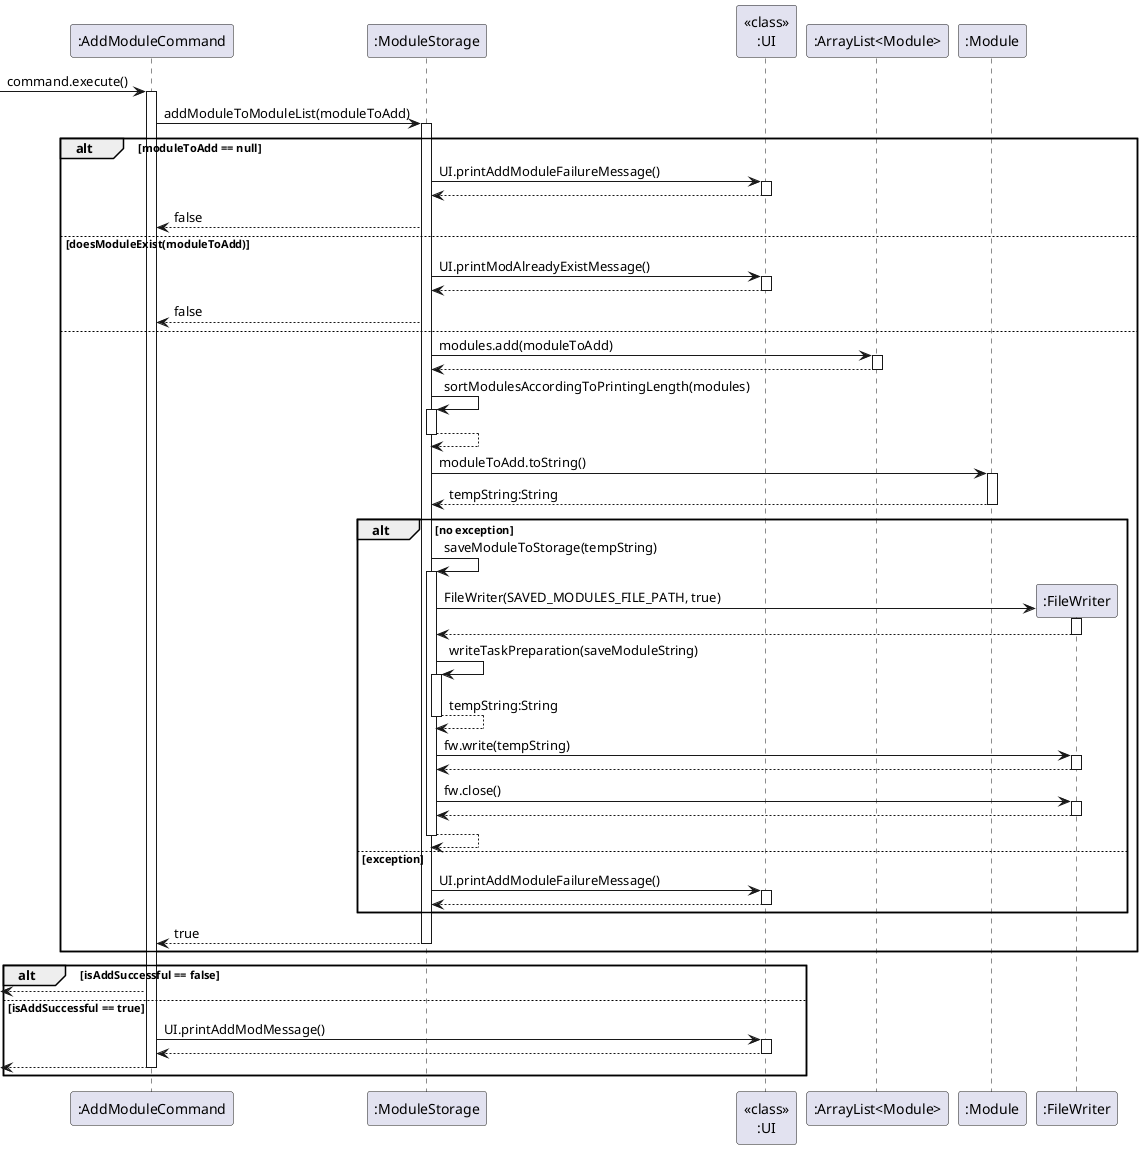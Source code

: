 @startuml
'https://plantuml.com/sequence-diagram
-> ":AddModuleCommand" : command.execute()
activate ":AddModuleCommand"
":AddModuleCommand" -> ":ModuleStorage" : addModuleToModuleList(moduleToAdd)
activate ":ModuleStorage"
alt moduleToAdd == null
":ModuleStorage" -> "<<class>>\n:UI" : UI.printAddModuleFailureMessage()
activate "<<class>>\n:UI"
":ModuleStorage" <-- "<<class>>\n:UI"
deactivate "<<class>>\n:UI"
":AddModuleCommand"<-- ":ModuleStorage" : false

else doesModuleExist(moduleToAdd)
":ModuleStorage" -> "<<class>>\n:UI" : UI.printModAlreadyExistMessage()
activate "<<class>>\n:UI"
":ModuleStorage" <-- "<<class>>\n:UI"
deactivate "<<class>>\n:UI"
":AddModuleCommand"<-- ":ModuleStorage" : false

else
":ModuleStorage" -> ":ArrayList<Module>" : modules.add(moduleToAdd)
activate ":ArrayList<Module>"
":ModuleStorage" <-- ":ArrayList<Module>"
deactivate ":ArrayList<Module>"

":ModuleStorage" -> ":ModuleStorage": sortModulesAccordingToPrintingLength(modules)
activate ":ModuleStorage"
":ModuleStorage" --> ":ModuleStorage":
deactivate ":ModuleStorage"

":ModuleStorage" -> ":Module" : moduleToAdd.toString()
activate ":Module"
":ModuleStorage" <-- ":Module" : tempString:String
deactivate ":Module"

alt no exception
":ModuleStorage" -> ":ModuleStorage" : saveModuleToStorage(tempString)
activate ":ModuleStorage"
create ":FileWriter"
":ModuleStorage" -> ":FileWriter" : FileWriter(SAVED_MODULES_FILE_PATH, true)
activate ":FileWriter"
":ModuleStorage" <-- ":FileWriter"
deactivate ":FileWriter"
":ModuleStorage" -> ":ModuleStorage" : writeTaskPreparation(saveModuleString)
activate ":ModuleStorage"
":ModuleStorage" --> ":ModuleStorage" : tempString:String
deactivate ":ModuleStorage"
":ModuleStorage" -> ":FileWriter" : fw.write(tempString)
activate ":FileWriter"
":ModuleStorage" <-- ":FileWriter"
deactivate ":FileWriter"
":ModuleStorage" -> ":FileWriter" : fw.close()
activate ":FileWriter"
":ModuleStorage" <-- ":FileWriter"
deactivate ":FileWriter"
":ModuleStorage" --> ":ModuleStorage"
deactivate ":ModuleStorage"
else exception
":ModuleStorage" -> "<<class>>\n:UI" :  UI.printAddModuleFailureMessage()
activate "<<class>>\n:UI"
":ModuleStorage" <-- "<<class>>\n:UI"
deactivate "<<class>>\n:UI"
end
":AddModuleCommand" <-- ":ModuleStorage" : true
deactivate ":ModuleStorage"
end
alt isAddSuccessful == false
<-- ":AddModuleCommand"
else isAddSuccessful == true
":AddModuleCommand" -> "<<class>>\n:UI" : UI.printAddModMessage()
activate "<<class>>\n:UI"
":AddModuleCommand" <-- "<<class>>\n:UI"
deactivate "<<class>>\n:UI"
<-- ":AddModuleCommand"
deactivate ":AddModuleCommand"
end


@enduml